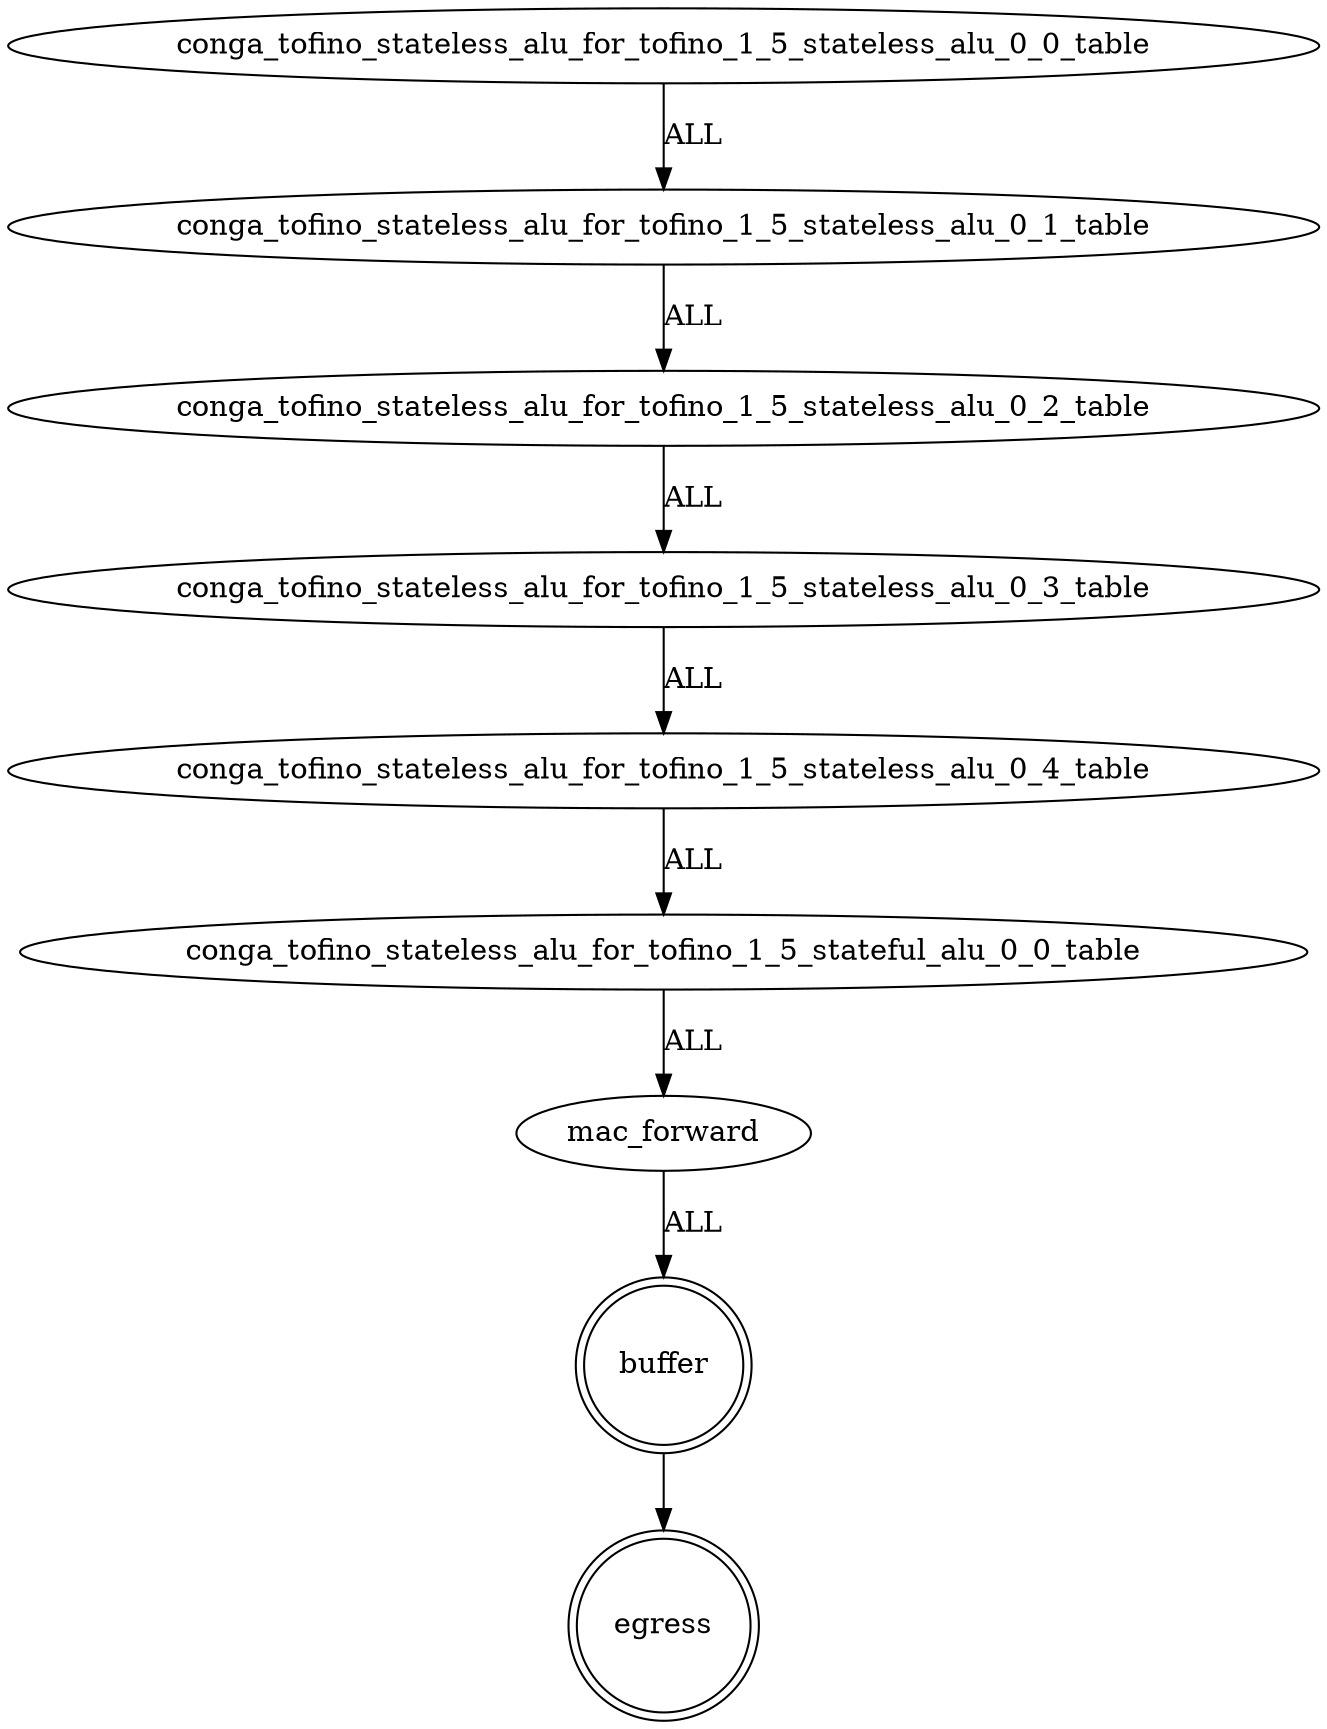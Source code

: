 digraph g {
   buffer [shape=doublecircle];
   egress [shape=doublecircle];
   conga_tofino_stateless_alu_for_tofino_1_5_stateless_alu_0_0_table [shape=ellipse];
   conga_tofino_stateless_alu_for_tofino_1_5_stateless_alu_0_0_table -> conga_tofino_stateless_alu_for_tofino_1_5_stateless_alu_0_1_table [arrowhead=normal label="ALL"];
   conga_tofino_stateless_alu_for_tofino_1_5_stateless_alu_0_1_table [shape=ellipse];
   conga_tofino_stateless_alu_for_tofino_1_5_stateless_alu_0_1_table -> conga_tofino_stateless_alu_for_tofino_1_5_stateless_alu_0_2_table [arrowhead=normal label="ALL"];
   conga_tofino_stateless_alu_for_tofino_1_5_stateless_alu_0_2_table [shape=ellipse];
   conga_tofino_stateless_alu_for_tofino_1_5_stateless_alu_0_2_table -> conga_tofino_stateless_alu_for_tofino_1_5_stateless_alu_0_3_table [arrowhead=normal label="ALL"];
   conga_tofino_stateless_alu_for_tofino_1_5_stateless_alu_0_3_table [shape=ellipse];
   conga_tofino_stateless_alu_for_tofino_1_5_stateless_alu_0_3_table -> conga_tofino_stateless_alu_for_tofino_1_5_stateless_alu_0_4_table [arrowhead=normal label="ALL"];
   conga_tofino_stateless_alu_for_tofino_1_5_stateless_alu_0_4_table [shape=ellipse];
   conga_tofino_stateless_alu_for_tofino_1_5_stateless_alu_0_4_table -> conga_tofino_stateless_alu_for_tofino_1_5_stateful_alu_0_0_table [arrowhead=normal label="ALL"];
   conga_tofino_stateless_alu_for_tofino_1_5_stateful_alu_0_0_table [shape=ellipse];
   conga_tofino_stateless_alu_for_tofino_1_5_stateful_alu_0_0_table -> mac_forward [arrowhead=normal label="ALL"];
   mac_forward [shape=ellipse];
   mac_forward -> buffer [arrowhead=normal label="ALL"];
   buffer -> egress [arrowhead=normal]
}
